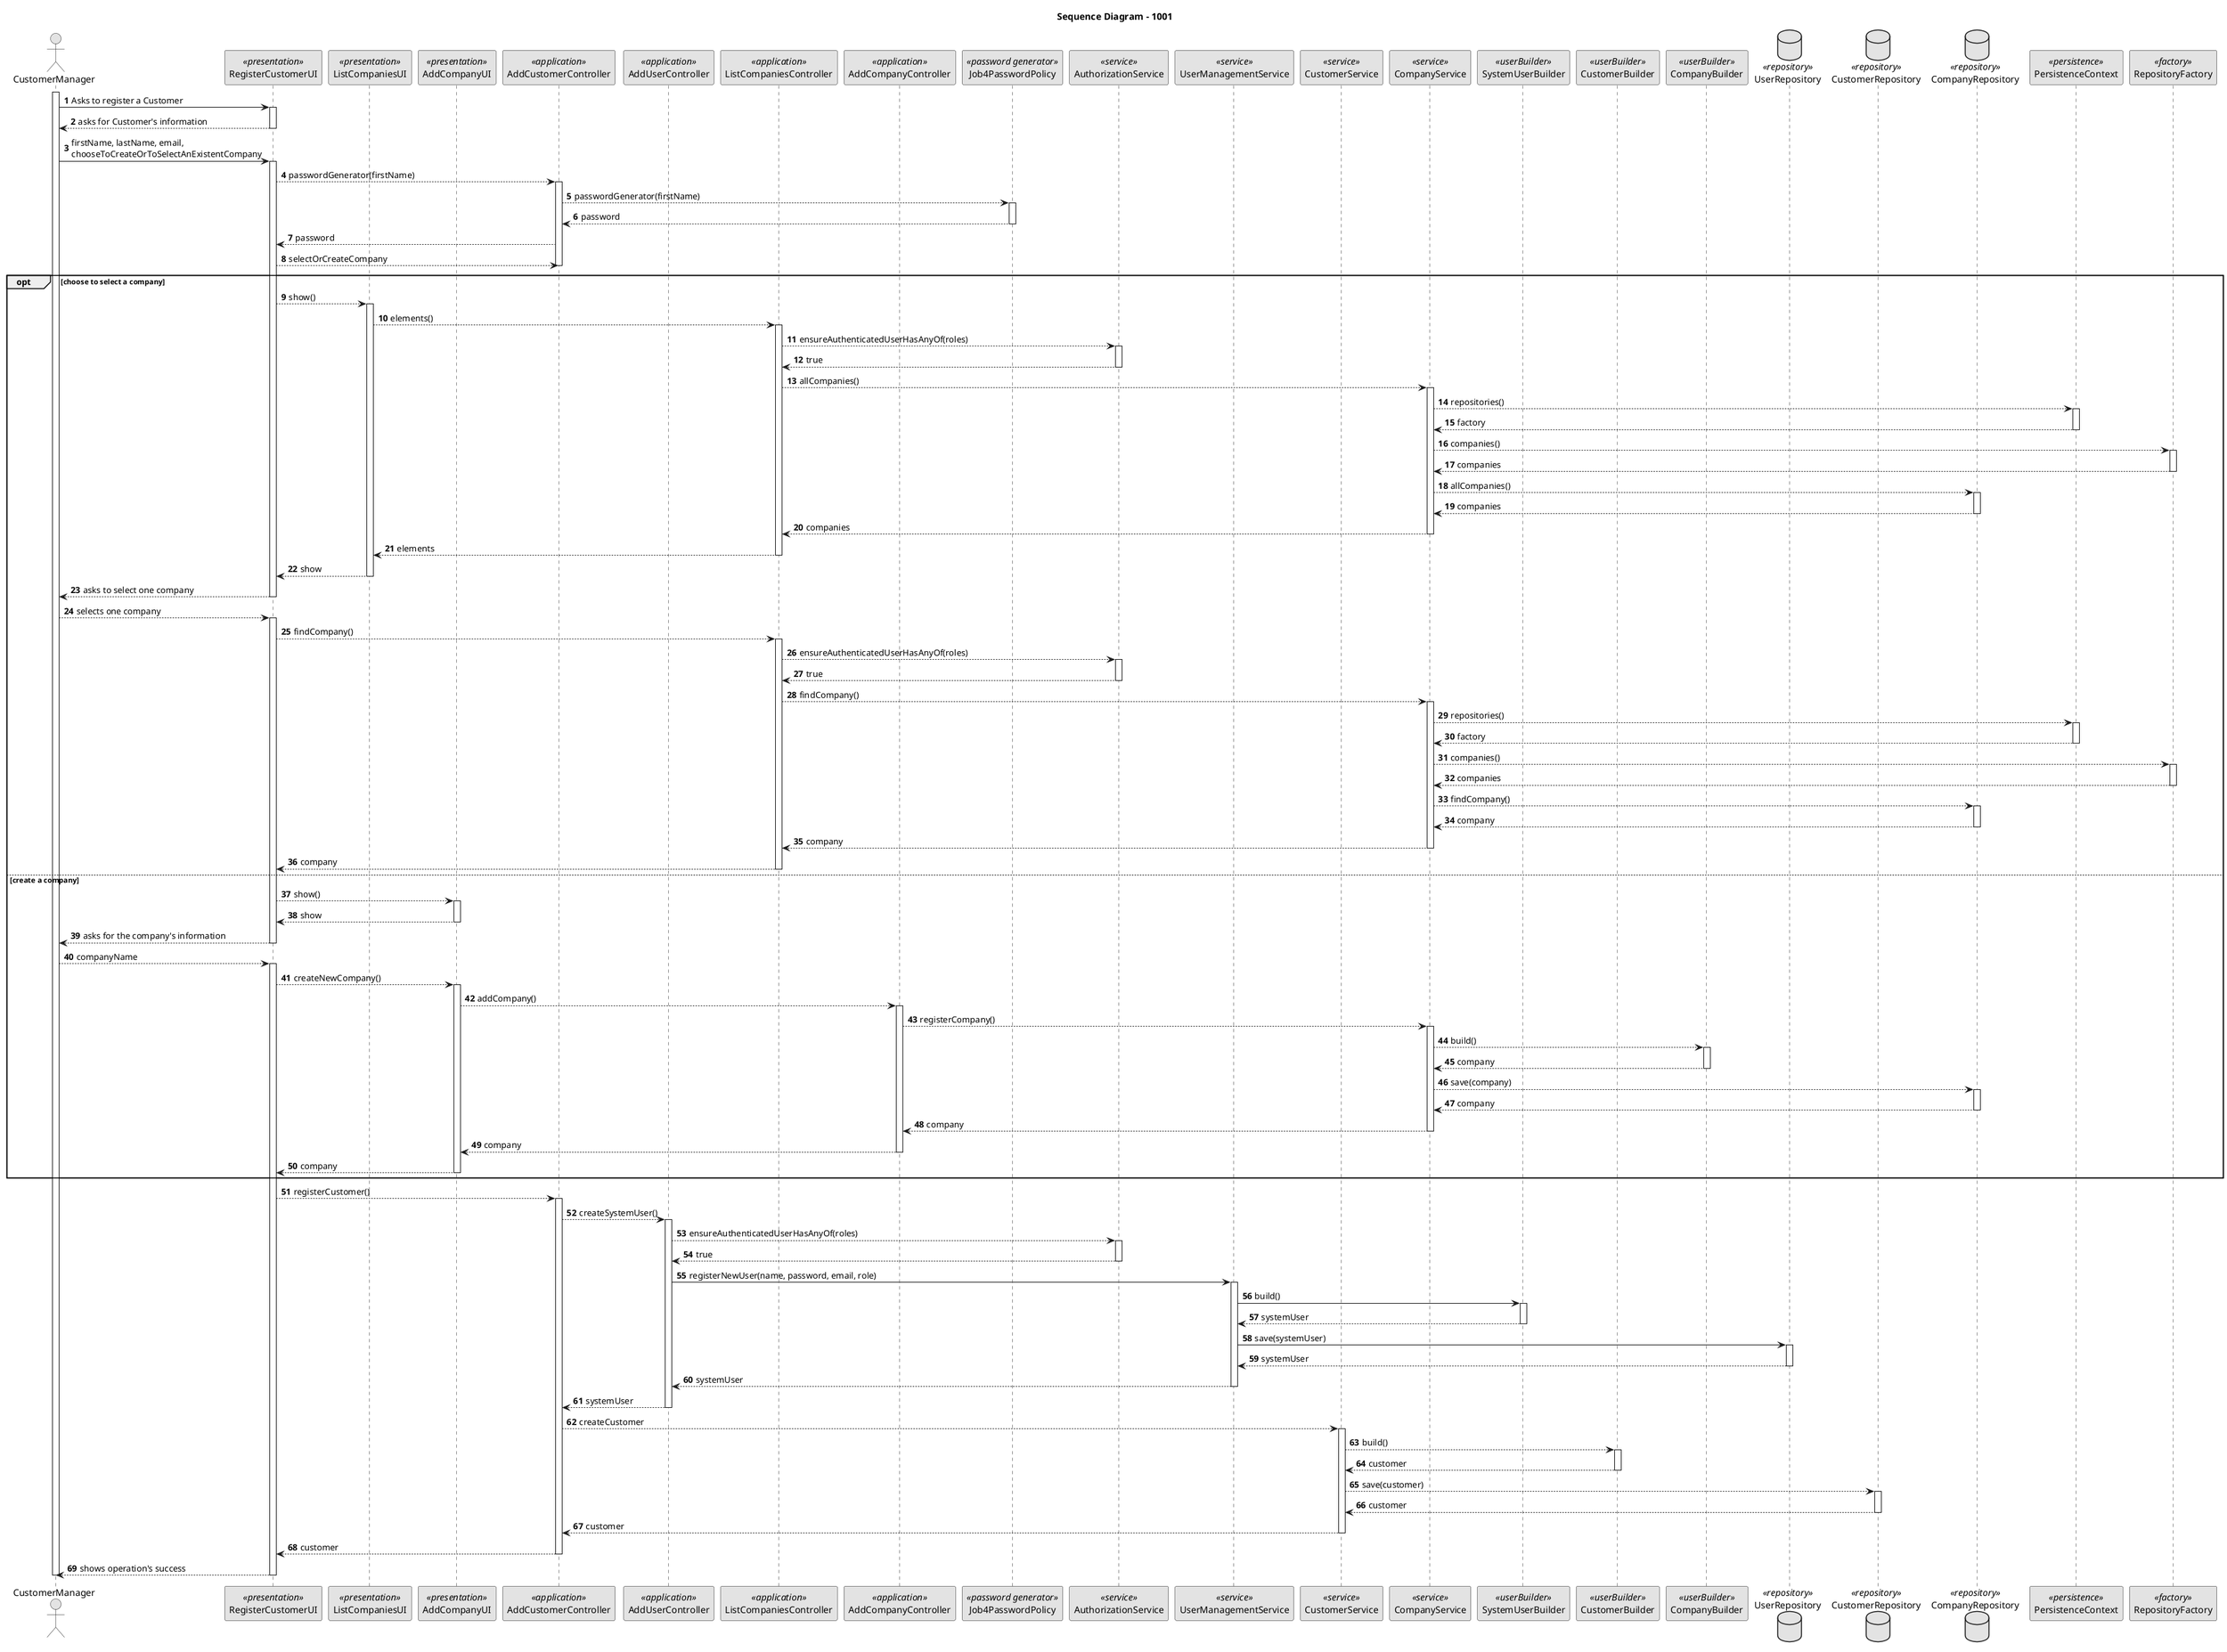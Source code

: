 @startuml
skinparam monochrome true
skinparam packageStyle rectangle
skinparam shadowing false

autonumber

title "Sequence Diagram - 1001"

'hide footbox

actor CustomerManager

participant RegisterCustomerUI <<presentation>>
participant ListCompaniesUI <<presentation>>
participant AddCompanyUI <<presentation>>

participant AddCustomerController<<application>>
participant AddUserController<<application>>
participant ListCompaniesController<<application>>
participant AddCompanyController<<application>>

participant PersistenceContext <<persistence>>
participant RepositoryFactory <<factory>>

participant Job4PasswordPolicy<<password generator>>

participant AuthorizationService <<service>>
participant UserManagementService <<service>>
participant AuthorizationService <<service>>
participant UserManagementService <<service>>
participant CustomerService <<service>>
participant CompanyService <<service>>

participant SystemUserBuilder <<userBuilder>>
participant CustomerBuilder <<userBuilder>>
participant CompanyBuilder <<userBuilder>>

database UserRepository <<repository>>
database CustomerRepository <<repository>>
database CompanyRepository <<repository>>

participant PersistenceContext <<persistence>>
participant RepositoryFactory <<factory>>



activate CustomerManager

    CustomerManager -> RegisterCustomerUI: Asks to register a Customer

    activate RegisterCustomerUI

        RegisterCustomerUI -->  CustomerManager : asks for Customer's information

    deactivate RegisterCustomerUI

    CustomerManager -> RegisterCustomerUI : firstName, lastName, email, \nchooseToCreateOrToSelectAnExistentCompany

    activate RegisterCustomerUI

        RegisterCustomerUI --> AddCustomerController : passwordGenerator(firstName)

    activate AddCustomerController

        AddCustomerController --> Job4PasswordPolicy : passwordGenerator(firstName)

    activate Job4PasswordPolicy

        Job4PasswordPolicy --> AddCustomerController : password

    deactivate Job4PasswordPolicy

        AddCustomerController --> RegisterCustomerUI : password

        RegisterCustomerUI --> AddCustomerController : selectOrCreateCompany

    deactivate AddCustomerController

    opt choose to select a company



        RegisterCustomerUI --> ListCompaniesUI : show()

        activate ListCompaniesUI

        ListCompaniesUI --> ListCompaniesController : elements()

        activate ListCompaniesController

        ListCompaniesController --> AuthorizationService : ensureAuthenticatedUserHasAnyOf(roles)

        activate AuthorizationService

        AuthorizationService --> ListCompaniesController : true

        deactivate AuthorizationService

        ListCompaniesController --> CompanyService : allCompanies()

        activate CompanyService

        CompanyService --> PersistenceContext : repositories()

        activate PersistenceContext

        PersistenceContext --> CompanyService : factory

        deactivate PersistenceContext

        CompanyService --> RepositoryFactory : companies()

        activate RepositoryFactory

        RepositoryFactory --> CompanyService : companies

        deactivate RepositoryFactory

        CompanyService --> CompanyRepository : allCompanies()

        activate CompanyRepository

        CompanyRepository --> CompanyService : companies

        deactivate CompanyRepository

        CompanyService --> ListCompaniesController : companies

        deactivate CompanyService

        ListCompaniesController --> ListCompaniesUI : elements

        deactivate ListCompaniesController

        ListCompaniesUI --> RegisterCustomerUI : show

        deactivate ListCompaniesUI

        RegisterCustomerUI --> CustomerManager : asks to select one company

        deactivate RegisterCustomerUI

        CustomerManager --> RegisterCustomerUI : selects one company

        activate RegisterCustomerUI

        RegisterCustomerUI --> ListCompaniesController : findCompany()

        activate ListCompaniesController

        ListCompaniesController --> AuthorizationService : ensureAuthenticatedUserHasAnyOf(roles)

        activate AuthorizationService

        AuthorizationService --> ListCompaniesController : true

        deactivate AuthorizationService

        ListCompaniesController --> CompanyService : findCompany()

        activate CompanyService

        CompanyService --> PersistenceContext : repositories()

        activate PersistenceContext

        PersistenceContext --> CompanyService : factory

        deactivate PersistenceContext

        CompanyService --> RepositoryFactory : companies()

        activate RepositoryFactory

        RepositoryFactory --> CompanyService : companies

        deactivate RepositoryFactory

        CompanyService --> CompanyRepository : findCompany()

        activate CompanyRepository

        CompanyRepository --> CompanyService : company

        deactivate CompanyRepository

        CompanyService --> ListCompaniesController : company

        deactivate CompanyService

        ListCompaniesController --> RegisterCustomerUI : company

        deactivate ListCompaniesController

        else create a company

        RegisterCustomerUI --> AddCompanyUI : show()

        activate AddCompanyUI

        AddCompanyUI --> RegisterCustomerUI : show

        deactivate AddCompanyUI

        RegisterCustomerUI --> CustomerManager : asks for the company's information

        deactivate RegisterCustomerUI

        CustomerManager --> RegisterCustomerUI : companyName

        activate RegisterCustomerUI

        RegisterCustomerUI --> AddCompanyUI : createNewCompany()

        activate AddCompanyUI

        AddCompanyUI --> AddCompanyController : addCompany()

        activate AddCompanyController

        AddCompanyController --> CompanyService : registerCompany()

        activate CompanyService

        CompanyService --> CompanyBuilder : build()

        activate CompanyBuilder

        CompanyBuilder --> CompanyService : company

        deactivate CompanyBuilder

        CompanyService --> CompanyRepository : save(company)

        activate CompanyRepository

        CompanyRepository --> CompanyService : company

        deactivate CompanyRepository

        CompanyService --> AddCompanyController : company

        deactivate CompanyService

        AddCompanyController --> AddCompanyUI : company

        deactivate AddCompanyController

        AddCompanyUI --> RegisterCustomerUI : company

        deactivate AddCompanyUI

        end

        RegisterCustomerUI --> AddCustomerController : registerCustomer()

        activate AddCustomerController

        AddCustomerController --> AddUserController : createSystemUser()

    activate AddUserController

        AddUserController --> AuthorizationService : ensureAuthenticatedUserHasAnyOf(roles)

    activate AuthorizationService

        AuthorizationService --> AddUserController: true

    deactivate AuthorizationService

        AddUserController -> UserManagementService: registerNewUser(name, password, email, role)

    activate UserManagementService

        UserManagementService -> SystemUserBuilder: build()

    activate SystemUserBuilder

        SystemUserBuilder --> UserManagementService: systemUser

    deactivate SystemUserBuilder

        UserManagementService -> UserRepository: save(systemUser)

    activate UserRepository

        UserRepository --> UserManagementService: systemUser

    deactivate UserRepository

        UserManagementService --> AddUserController: systemUser

    deactivate UserManagementService

        AddUserController --> AddCustomerController : systemUser

   deactivate AddUserController

        AddCustomerController --> CustomerService : createCustomer

   activate CustomerService

        CustomerService --> CustomerBuilder : build()

   activate CustomerBuilder

        CustomerBuilder --> CustomerService : customer

   deactivate CustomerBuilder

        CustomerService --> CustomerRepository : save(customer)

   activate CustomerRepository

        CustomerRepository --> CustomerService : customer

   deactivate CustomerRepository

        CustomerService --> AddCustomerController : customer

   deactivate CustomerService

   deactivate AddUserController

        AddCustomerController --> RegisterCustomerUI : customer

   deactivate AddCustomerController

        RegisterCustomerUI --> CustomerManager : shows operation's success

   deactivate RegisterCustomerUI

deactivate CustomerManager




@enduml